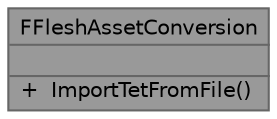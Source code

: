 digraph "FFleshAssetConversion"
{
 // INTERACTIVE_SVG=YES
 // LATEX_PDF_SIZE
  bgcolor="transparent";
  edge [fontname=Helvetica,fontsize=10,labelfontname=Helvetica,labelfontsize=10];
  node [fontname=Helvetica,fontsize=10,shape=box,height=0.2,width=0.4];
  Node1 [id="Node000001",shape=plain,label=<<TABLE CELLBORDER="0" BORDER="1"><TR><TD COLSPAN="2" CELLPADDING="1" CELLSPACING="0">FFleshAssetConversion</TD></TR>
<HR/>
<TR><TD COLSPAN="2" CELLPADDING="1" CELLSPACING="0">&nbsp;</TD></TR>
<HR/>
<TR><TD VALIGN="top" CELLPADDING="1" CELLSPACING="0">+</TD><TD VALIGN="top" ALIGN="LEFT" CELLPADDING="1" CELLSPACING="0">ImportTetFromFile()<BR ALIGN="LEFT"/></TD></TR>
</TABLE>>
,height=0.2,width=0.4,color="gray40", fillcolor="grey60", style="filled", fontcolor="black",tooltip="The public interface to this module."];
}
